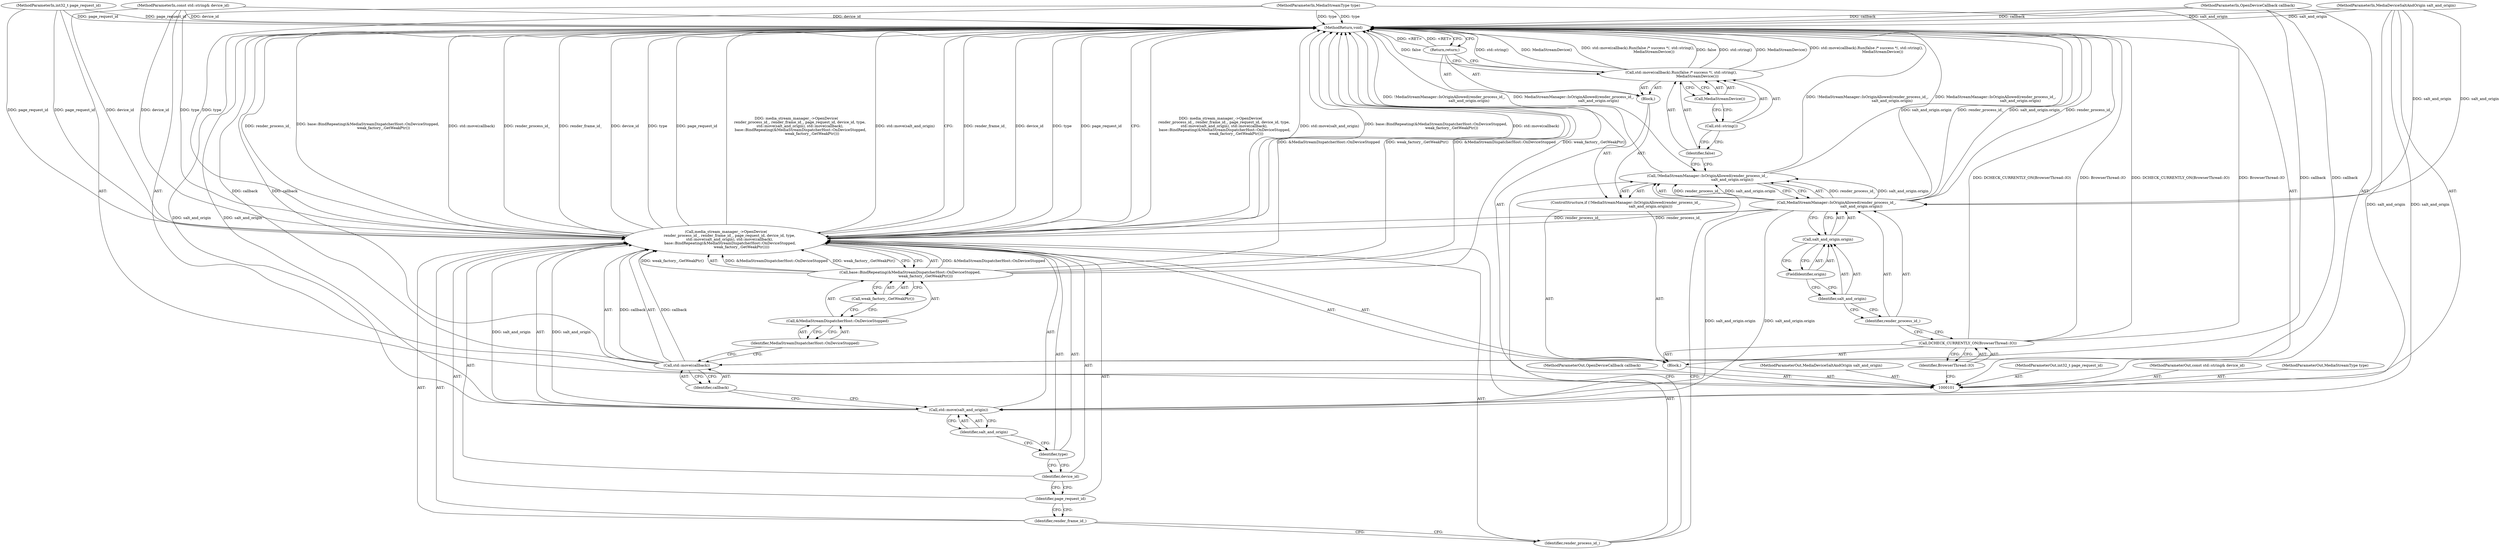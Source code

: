 digraph "1_Chrome_971548cdca2d4c0a6fedd3db0c94372c2a27eac3_5" {
"1000137" [label="(MethodReturn,void)"];
"1000119" [label="(Identifier,false)"];
"1000118" [label="(Call,std::move(callback).Run(false /* success */, std::string(),\n                            MediaStreamDevice()))"];
"1000120" [label="(Call,std::string())"];
"1000121" [label="(Call,MediaStreamDevice())"];
"1000122" [label="(Return,return;)"];
"1000123" [label="(Call,media_stream_manager_->OpenDevice(\n      render_process_id_, render_frame_id_, page_request_id, device_id, type,\n      std::move(salt_and_origin), std::move(callback),\n       base::BindRepeating(&MediaStreamDispatcherHost::OnDeviceStopped,\n                           weak_factory_.GetWeakPtr())))"];
"1000125" [label="(Identifier,render_frame_id_)"];
"1000126" [label="(Identifier,page_request_id)"];
"1000124" [label="(Identifier,render_process_id_)"];
"1000127" [label="(Identifier,device_id)"];
"1000128" [label="(Identifier,type)"];
"1000130" [label="(Identifier,salt_and_origin)"];
"1000131" [label="(Call,std::move(callback))"];
"1000132" [label="(Identifier,callback)"];
"1000129" [label="(Call,std::move(salt_and_origin))"];
"1000134" [label="(Call,&MediaStreamDispatcherHost::OnDeviceStopped)"];
"1000135" [label="(Identifier,MediaStreamDispatcherHost::OnDeviceStopped)"];
"1000133" [label="(Call,base::BindRepeating(&MediaStreamDispatcherHost::OnDeviceStopped,\n                           weak_factory_.GetWeakPtr()))"];
"1000136" [label="(Call,weak_factory_.GetWeakPtr())"];
"1000102" [label="(MethodParameterIn,int32_t page_request_id)"];
"1000203" [label="(MethodParameterOut,int32_t page_request_id)"];
"1000103" [label="(MethodParameterIn,const std::string& device_id)"];
"1000204" [label="(MethodParameterOut,const std::string& device_id)"];
"1000104" [label="(MethodParameterIn,MediaStreamType type)"];
"1000205" [label="(MethodParameterOut,MediaStreamType type)"];
"1000105" [label="(MethodParameterIn,OpenDeviceCallback callback)"];
"1000206" [label="(MethodParameterOut,OpenDeviceCallback callback)"];
"1000106" [label="(MethodParameterIn,MediaDeviceSaltAndOrigin salt_and_origin)"];
"1000207" [label="(MethodParameterOut,MediaDeviceSaltAndOrigin salt_and_origin)"];
"1000107" [label="(Block,)"];
"1000108" [label="(Call,DCHECK_CURRENTLY_ON(BrowserThread::IO))"];
"1000109" [label="(Identifier,BrowserThread::IO)"];
"1000110" [label="(ControlStructure,if (!MediaStreamManager::IsOriginAllowed(render_process_id_,\n                                           salt_and_origin.origin)))"];
"1000113" [label="(Identifier,render_process_id_)"];
"1000111" [label="(Call,!MediaStreamManager::IsOriginAllowed(render_process_id_,\n                                           salt_and_origin.origin))"];
"1000112" [label="(Call,MediaStreamManager::IsOriginAllowed(render_process_id_,\n                                           salt_and_origin.origin))"];
"1000114" [label="(Call,salt_and_origin.origin)"];
"1000115" [label="(Identifier,salt_and_origin)"];
"1000116" [label="(FieldIdentifier,origin)"];
"1000117" [label="(Block,)"];
"1000137" -> "1000101"  [label="AST: "];
"1000137" -> "1000122"  [label="CFG: "];
"1000137" -> "1000123"  [label="CFG: "];
"1000122" -> "1000137"  [label="DDG: <RET>"];
"1000123" -> "1000137"  [label="DDG: render_frame_id_"];
"1000123" -> "1000137"  [label="DDG: device_id"];
"1000123" -> "1000137"  [label="DDG: type"];
"1000123" -> "1000137"  [label="DDG: page_request_id"];
"1000123" -> "1000137"  [label="DDG: media_stream_manager_->OpenDevice(\n      render_process_id_, render_frame_id_, page_request_id, device_id, type,\n      std::move(salt_and_origin), std::move(callback),\n       base::BindRepeating(&MediaStreamDispatcherHost::OnDeviceStopped,\n                           weak_factory_.GetWeakPtr()))"];
"1000123" -> "1000137"  [label="DDG: std::move(salt_and_origin)"];
"1000123" -> "1000137"  [label="DDG: base::BindRepeating(&MediaStreamDispatcherHost::OnDeviceStopped,\n                           weak_factory_.GetWeakPtr())"];
"1000123" -> "1000137"  [label="DDG: std::move(callback)"];
"1000123" -> "1000137"  [label="DDG: render_process_id_"];
"1000108" -> "1000137"  [label="DDG: DCHECK_CURRENTLY_ON(BrowserThread::IO)"];
"1000108" -> "1000137"  [label="DDG: BrowserThread::IO"];
"1000104" -> "1000137"  [label="DDG: type"];
"1000105" -> "1000137"  [label="DDG: callback"];
"1000112" -> "1000137"  [label="DDG: salt_and_origin.origin"];
"1000112" -> "1000137"  [label="DDG: render_process_id_"];
"1000118" -> "1000137"  [label="DDG: MediaStreamDevice()"];
"1000118" -> "1000137"  [label="DDG: std::move(callback).Run(false /* success */, std::string(),\n                            MediaStreamDevice())"];
"1000118" -> "1000137"  [label="DDG: false"];
"1000118" -> "1000137"  [label="DDG: std::string()"];
"1000133" -> "1000137"  [label="DDG: weak_factory_.GetWeakPtr()"];
"1000133" -> "1000137"  [label="DDG: &MediaStreamDispatcherHost::OnDeviceStopped"];
"1000111" -> "1000137"  [label="DDG: !MediaStreamManager::IsOriginAllowed(render_process_id_,\n                                           salt_and_origin.origin)"];
"1000111" -> "1000137"  [label="DDG: MediaStreamManager::IsOriginAllowed(render_process_id_,\n                                           salt_and_origin.origin)"];
"1000129" -> "1000137"  [label="DDG: salt_and_origin"];
"1000131" -> "1000137"  [label="DDG: callback"];
"1000103" -> "1000137"  [label="DDG: device_id"];
"1000102" -> "1000137"  [label="DDG: page_request_id"];
"1000106" -> "1000137"  [label="DDG: salt_and_origin"];
"1000119" -> "1000118"  [label="AST: "];
"1000119" -> "1000111"  [label="CFG: "];
"1000120" -> "1000119"  [label="CFG: "];
"1000118" -> "1000117"  [label="AST: "];
"1000118" -> "1000121"  [label="CFG: "];
"1000119" -> "1000118"  [label="AST: "];
"1000120" -> "1000118"  [label="AST: "];
"1000121" -> "1000118"  [label="AST: "];
"1000122" -> "1000118"  [label="CFG: "];
"1000118" -> "1000137"  [label="DDG: MediaStreamDevice()"];
"1000118" -> "1000137"  [label="DDG: std::move(callback).Run(false /* success */, std::string(),\n                            MediaStreamDevice())"];
"1000118" -> "1000137"  [label="DDG: false"];
"1000118" -> "1000137"  [label="DDG: std::string()"];
"1000120" -> "1000118"  [label="AST: "];
"1000120" -> "1000119"  [label="CFG: "];
"1000121" -> "1000120"  [label="CFG: "];
"1000121" -> "1000118"  [label="AST: "];
"1000121" -> "1000120"  [label="CFG: "];
"1000118" -> "1000121"  [label="CFG: "];
"1000122" -> "1000117"  [label="AST: "];
"1000122" -> "1000118"  [label="CFG: "];
"1000137" -> "1000122"  [label="CFG: "];
"1000122" -> "1000137"  [label="DDG: <RET>"];
"1000123" -> "1000107"  [label="AST: "];
"1000123" -> "1000133"  [label="CFG: "];
"1000124" -> "1000123"  [label="AST: "];
"1000125" -> "1000123"  [label="AST: "];
"1000126" -> "1000123"  [label="AST: "];
"1000127" -> "1000123"  [label="AST: "];
"1000128" -> "1000123"  [label="AST: "];
"1000129" -> "1000123"  [label="AST: "];
"1000131" -> "1000123"  [label="AST: "];
"1000133" -> "1000123"  [label="AST: "];
"1000137" -> "1000123"  [label="CFG: "];
"1000123" -> "1000137"  [label="DDG: render_frame_id_"];
"1000123" -> "1000137"  [label="DDG: device_id"];
"1000123" -> "1000137"  [label="DDG: type"];
"1000123" -> "1000137"  [label="DDG: page_request_id"];
"1000123" -> "1000137"  [label="DDG: media_stream_manager_->OpenDevice(\n      render_process_id_, render_frame_id_, page_request_id, device_id, type,\n      std::move(salt_and_origin), std::move(callback),\n       base::BindRepeating(&MediaStreamDispatcherHost::OnDeviceStopped,\n                           weak_factory_.GetWeakPtr()))"];
"1000123" -> "1000137"  [label="DDG: std::move(salt_and_origin)"];
"1000123" -> "1000137"  [label="DDG: base::BindRepeating(&MediaStreamDispatcherHost::OnDeviceStopped,\n                           weak_factory_.GetWeakPtr())"];
"1000123" -> "1000137"  [label="DDG: std::move(callback)"];
"1000123" -> "1000137"  [label="DDG: render_process_id_"];
"1000112" -> "1000123"  [label="DDG: render_process_id_"];
"1000102" -> "1000123"  [label="DDG: page_request_id"];
"1000103" -> "1000123"  [label="DDG: device_id"];
"1000104" -> "1000123"  [label="DDG: type"];
"1000129" -> "1000123"  [label="DDG: salt_and_origin"];
"1000131" -> "1000123"  [label="DDG: callback"];
"1000133" -> "1000123"  [label="DDG: &MediaStreamDispatcherHost::OnDeviceStopped"];
"1000133" -> "1000123"  [label="DDG: weak_factory_.GetWeakPtr()"];
"1000125" -> "1000123"  [label="AST: "];
"1000125" -> "1000124"  [label="CFG: "];
"1000126" -> "1000125"  [label="CFG: "];
"1000126" -> "1000123"  [label="AST: "];
"1000126" -> "1000125"  [label="CFG: "];
"1000127" -> "1000126"  [label="CFG: "];
"1000124" -> "1000123"  [label="AST: "];
"1000124" -> "1000111"  [label="CFG: "];
"1000125" -> "1000124"  [label="CFG: "];
"1000127" -> "1000123"  [label="AST: "];
"1000127" -> "1000126"  [label="CFG: "];
"1000128" -> "1000127"  [label="CFG: "];
"1000128" -> "1000123"  [label="AST: "];
"1000128" -> "1000127"  [label="CFG: "];
"1000130" -> "1000128"  [label="CFG: "];
"1000130" -> "1000129"  [label="AST: "];
"1000130" -> "1000128"  [label="CFG: "];
"1000129" -> "1000130"  [label="CFG: "];
"1000131" -> "1000123"  [label="AST: "];
"1000131" -> "1000132"  [label="CFG: "];
"1000132" -> "1000131"  [label="AST: "];
"1000135" -> "1000131"  [label="CFG: "];
"1000131" -> "1000137"  [label="DDG: callback"];
"1000131" -> "1000123"  [label="DDG: callback"];
"1000105" -> "1000131"  [label="DDG: callback"];
"1000132" -> "1000131"  [label="AST: "];
"1000132" -> "1000129"  [label="CFG: "];
"1000131" -> "1000132"  [label="CFG: "];
"1000129" -> "1000123"  [label="AST: "];
"1000129" -> "1000130"  [label="CFG: "];
"1000130" -> "1000129"  [label="AST: "];
"1000132" -> "1000129"  [label="CFG: "];
"1000129" -> "1000137"  [label="DDG: salt_and_origin"];
"1000129" -> "1000123"  [label="DDG: salt_and_origin"];
"1000112" -> "1000129"  [label="DDG: salt_and_origin.origin"];
"1000106" -> "1000129"  [label="DDG: salt_and_origin"];
"1000134" -> "1000133"  [label="AST: "];
"1000134" -> "1000135"  [label="CFG: "];
"1000135" -> "1000134"  [label="AST: "];
"1000136" -> "1000134"  [label="CFG: "];
"1000135" -> "1000134"  [label="AST: "];
"1000135" -> "1000131"  [label="CFG: "];
"1000134" -> "1000135"  [label="CFG: "];
"1000133" -> "1000123"  [label="AST: "];
"1000133" -> "1000136"  [label="CFG: "];
"1000134" -> "1000133"  [label="AST: "];
"1000136" -> "1000133"  [label="AST: "];
"1000123" -> "1000133"  [label="CFG: "];
"1000133" -> "1000137"  [label="DDG: weak_factory_.GetWeakPtr()"];
"1000133" -> "1000137"  [label="DDG: &MediaStreamDispatcherHost::OnDeviceStopped"];
"1000133" -> "1000123"  [label="DDG: &MediaStreamDispatcherHost::OnDeviceStopped"];
"1000133" -> "1000123"  [label="DDG: weak_factory_.GetWeakPtr()"];
"1000136" -> "1000133"  [label="AST: "];
"1000136" -> "1000134"  [label="CFG: "];
"1000133" -> "1000136"  [label="CFG: "];
"1000102" -> "1000101"  [label="AST: "];
"1000102" -> "1000137"  [label="DDG: page_request_id"];
"1000102" -> "1000123"  [label="DDG: page_request_id"];
"1000203" -> "1000101"  [label="AST: "];
"1000103" -> "1000101"  [label="AST: "];
"1000103" -> "1000137"  [label="DDG: device_id"];
"1000103" -> "1000123"  [label="DDG: device_id"];
"1000204" -> "1000101"  [label="AST: "];
"1000104" -> "1000101"  [label="AST: "];
"1000104" -> "1000137"  [label="DDG: type"];
"1000104" -> "1000123"  [label="DDG: type"];
"1000205" -> "1000101"  [label="AST: "];
"1000105" -> "1000101"  [label="AST: "];
"1000105" -> "1000137"  [label="DDG: callback"];
"1000105" -> "1000131"  [label="DDG: callback"];
"1000206" -> "1000101"  [label="AST: "];
"1000106" -> "1000101"  [label="AST: "];
"1000106" -> "1000137"  [label="DDG: salt_and_origin"];
"1000106" -> "1000112"  [label="DDG: salt_and_origin"];
"1000106" -> "1000129"  [label="DDG: salt_and_origin"];
"1000207" -> "1000101"  [label="AST: "];
"1000107" -> "1000101"  [label="AST: "];
"1000108" -> "1000107"  [label="AST: "];
"1000110" -> "1000107"  [label="AST: "];
"1000123" -> "1000107"  [label="AST: "];
"1000108" -> "1000107"  [label="AST: "];
"1000108" -> "1000109"  [label="CFG: "];
"1000109" -> "1000108"  [label="AST: "];
"1000113" -> "1000108"  [label="CFG: "];
"1000108" -> "1000137"  [label="DDG: DCHECK_CURRENTLY_ON(BrowserThread::IO)"];
"1000108" -> "1000137"  [label="DDG: BrowserThread::IO"];
"1000109" -> "1000108"  [label="AST: "];
"1000109" -> "1000101"  [label="CFG: "];
"1000108" -> "1000109"  [label="CFG: "];
"1000110" -> "1000107"  [label="AST: "];
"1000111" -> "1000110"  [label="AST: "];
"1000117" -> "1000110"  [label="AST: "];
"1000113" -> "1000112"  [label="AST: "];
"1000113" -> "1000108"  [label="CFG: "];
"1000115" -> "1000113"  [label="CFG: "];
"1000111" -> "1000110"  [label="AST: "];
"1000111" -> "1000112"  [label="CFG: "];
"1000112" -> "1000111"  [label="AST: "];
"1000119" -> "1000111"  [label="CFG: "];
"1000124" -> "1000111"  [label="CFG: "];
"1000111" -> "1000137"  [label="DDG: !MediaStreamManager::IsOriginAllowed(render_process_id_,\n                                           salt_and_origin.origin)"];
"1000111" -> "1000137"  [label="DDG: MediaStreamManager::IsOriginAllowed(render_process_id_,\n                                           salt_and_origin.origin)"];
"1000112" -> "1000111"  [label="DDG: render_process_id_"];
"1000112" -> "1000111"  [label="DDG: salt_and_origin.origin"];
"1000112" -> "1000111"  [label="AST: "];
"1000112" -> "1000114"  [label="CFG: "];
"1000113" -> "1000112"  [label="AST: "];
"1000114" -> "1000112"  [label="AST: "];
"1000111" -> "1000112"  [label="CFG: "];
"1000112" -> "1000137"  [label="DDG: salt_and_origin.origin"];
"1000112" -> "1000137"  [label="DDG: render_process_id_"];
"1000112" -> "1000111"  [label="DDG: render_process_id_"];
"1000112" -> "1000111"  [label="DDG: salt_and_origin.origin"];
"1000106" -> "1000112"  [label="DDG: salt_and_origin"];
"1000112" -> "1000123"  [label="DDG: render_process_id_"];
"1000112" -> "1000129"  [label="DDG: salt_and_origin.origin"];
"1000114" -> "1000112"  [label="AST: "];
"1000114" -> "1000116"  [label="CFG: "];
"1000115" -> "1000114"  [label="AST: "];
"1000116" -> "1000114"  [label="AST: "];
"1000112" -> "1000114"  [label="CFG: "];
"1000115" -> "1000114"  [label="AST: "];
"1000115" -> "1000113"  [label="CFG: "];
"1000116" -> "1000115"  [label="CFG: "];
"1000116" -> "1000114"  [label="AST: "];
"1000116" -> "1000115"  [label="CFG: "];
"1000114" -> "1000116"  [label="CFG: "];
"1000117" -> "1000110"  [label="AST: "];
"1000118" -> "1000117"  [label="AST: "];
"1000122" -> "1000117"  [label="AST: "];
}
